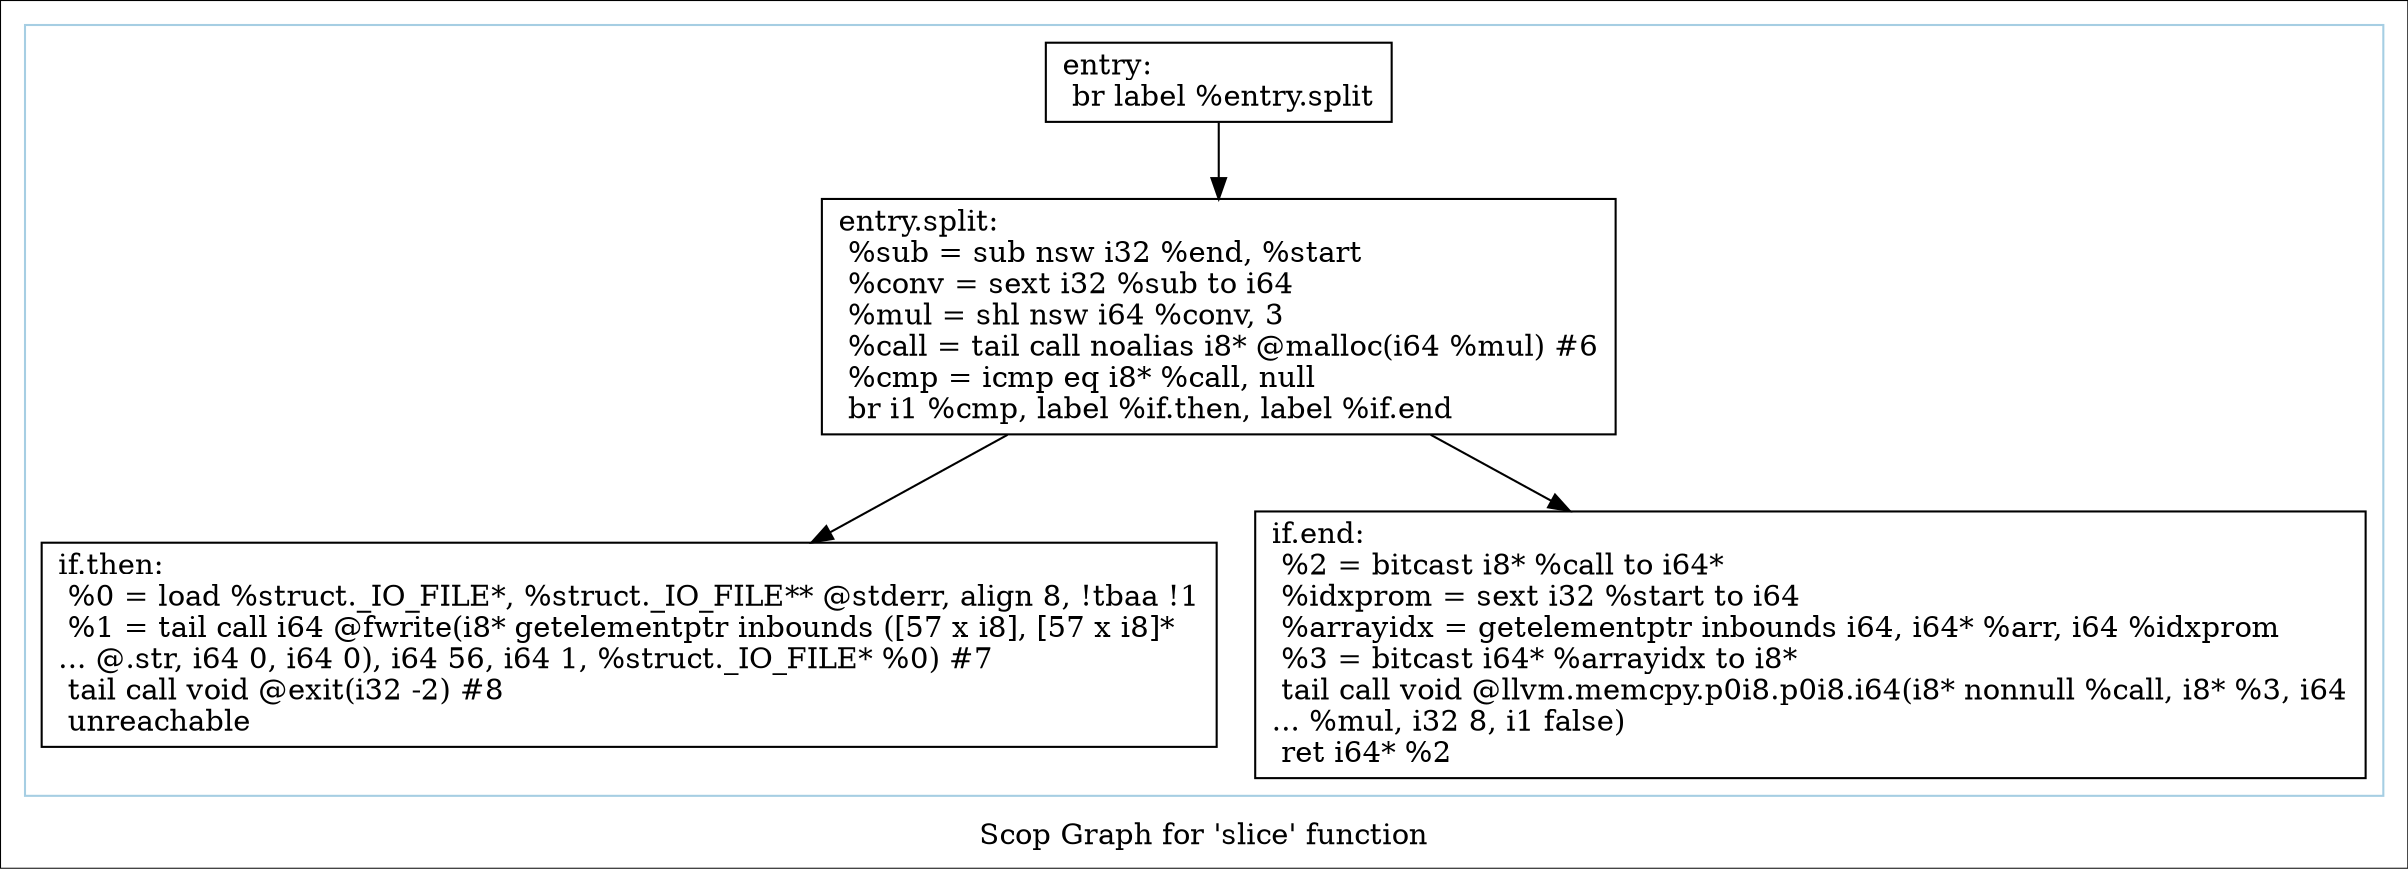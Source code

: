 digraph "Scop Graph for 'slice' function" {
	label="Scop Graph for 'slice' function";

	Node0xc011d80 [shape=record,label="{entry:\l  br label %entry.split\l}"];
	Node0xc011d80 -> Node0xbfb7820;
	Node0xbfb7820 [shape=record,label="{entry.split:                                      \l  %sub = sub nsw i32 %end, %start\l  %conv = sext i32 %sub to i64\l  %mul = shl nsw i64 %conv, 3\l  %call = tail call noalias i8* @malloc(i64 %mul) #6\l  %cmp = icmp eq i8* %call, null\l  br i1 %cmp, label %if.then, label %if.end\l}"];
	Node0xbfb7820 -> Node0xc02c3d0;
	Node0xbfb7820 -> Node0xc02e800;
	Node0xc02c3d0 [shape=record,label="{if.then:                                          \l  %0 = load %struct._IO_FILE*, %struct._IO_FILE** @stderr, align 8, !tbaa !1\l  %1 = tail call i64 @fwrite(i8* getelementptr inbounds ([57 x i8], [57 x i8]*\l... @.str, i64 0, i64 0), i64 56, i64 1, %struct._IO_FILE* %0) #7\l  tail call void @exit(i32 -2) #8\l  unreachable\l}"];
	Node0xc02e800 [shape=record,label="{if.end:                                           \l  %2 = bitcast i8* %call to i64*\l  %idxprom = sext i32 %start to i64\l  %arrayidx = getelementptr inbounds i64, i64* %arr, i64 %idxprom\l  %3 = bitcast i64* %arrayidx to i8*\l  tail call void @llvm.memcpy.p0i8.p0i8.i64(i8* nonnull %call, i8* %3, i64\l... %mul, i32 8, i1 false)\l  ret i64* %2\l}"];
	colorscheme = "paired12"
        subgraph cluster_0xbfe6250 {
          label = "";
          style = solid;
          color = 1
          Node0xc011d80;
          Node0xbfb7820;
          Node0xc02c3d0;
          Node0xc02e800;
        }
}
